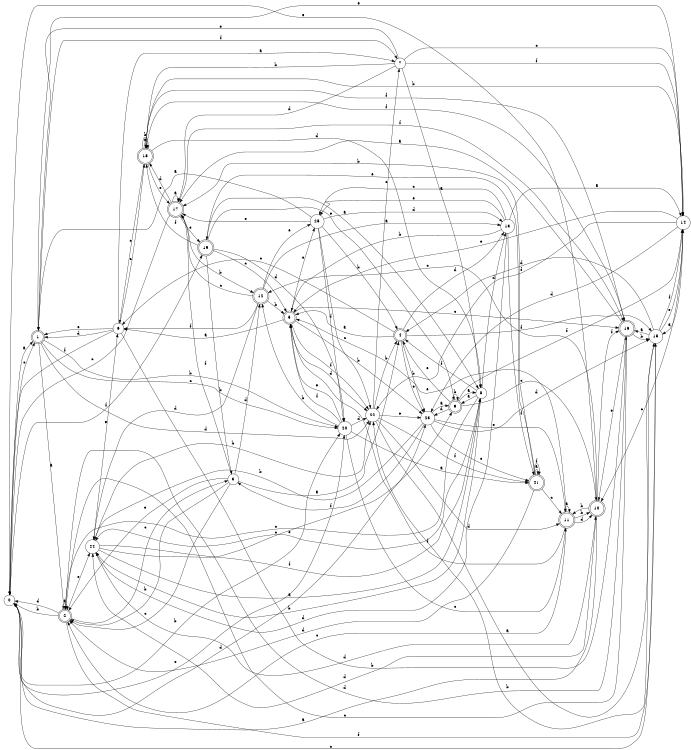 digraph n21_3 {
__start0 [label="" shape="none"];

rankdir=LR;
size="8,5";

s0 [style="filled", color="black", fillcolor="white" shape="circle", label="0"];
s1 [style="rounded,filled", color="black", fillcolor="white" shape="doublecircle", label="1"];
s2 [style="rounded,filled", color="black", fillcolor="white" shape="doublecircle", label="2"];
s3 [style="filled", color="black", fillcolor="white" shape="circle", label="3"];
s4 [style="rounded,filled", color="black", fillcolor="white" shape="doublecircle", label="4"];
s5 [style="rounded,filled", color="black", fillcolor="white" shape="doublecircle", label="5"];
s6 [style="filled", color="black", fillcolor="white" shape="circle", label="6"];
s7 [style="filled", color="black", fillcolor="white" shape="circle", label="7"];
s8 [style="filled", color="black", fillcolor="white" shape="circle", label="8"];
s9 [style="rounded,filled", color="black", fillcolor="white" shape="doublecircle", label="9"];
s10 [style="rounded,filled", color="black", fillcolor="white" shape="doublecircle", label="10"];
s11 [style="rounded,filled", color="black", fillcolor="white" shape="doublecircle", label="11"];
s12 [style="rounded,filled", color="black", fillcolor="white" shape="doublecircle", label="12"];
s13 [style="filled", color="black", fillcolor="white" shape="circle", label="13"];
s14 [style="filled", color="black", fillcolor="white" shape="circle", label="14"];
s15 [style="filled", color="black", fillcolor="white" shape="circle", label="15"];
s16 [style="rounded,filled", color="black", fillcolor="white" shape="doublecircle", label="16"];
s17 [style="rounded,filled", color="black", fillcolor="white" shape="doublecircle", label="17"];
s18 [style="rounded,filled", color="black", fillcolor="white" shape="doublecircle", label="18"];
s19 [style="rounded,filled", color="black", fillcolor="white" shape="doublecircle", label="19"];
s20 [style="filled", color="black", fillcolor="white" shape="circle", label="20"];
s21 [style="rounded,filled", color="black", fillcolor="white" shape="doublecircle", label="21"];
s22 [style="filled", color="black", fillcolor="white" shape="circle", label="22"];
s23 [style="filled", color="black", fillcolor="white" shape="circle", label="23"];
s24 [style="filled", color="black", fillcolor="white" shape="circle", label="24"];
s25 [style="filled", color="black", fillcolor="white" shape="circle", label="25"];
s0 -> s1 [label="a"];
s0 -> s20 [label="b"];
s0 -> s1 [label="c"];
s0 -> s23 [label="d"];
s0 -> s20 [label="e"];
s0 -> s19 [label="f"];
s1 -> s2 [label="a"];
s1 -> s20 [label="b"];
s1 -> s20 [label="c"];
s1 -> s22 [label="d"];
s1 -> s14 [label="e"];
s1 -> s7 [label="f"];
s2 -> s2 [label="a"];
s2 -> s0 [label="b"];
s2 -> s3 [label="c"];
s2 -> s0 [label="d"];
s2 -> s24 [label="e"];
s2 -> s15 [label="f"];
s3 -> s4 [label="a"];
s3 -> s2 [label="b"];
s3 -> s2 [label="c"];
s3 -> s12 [label="d"];
s3 -> s2 [label="e"];
s3 -> s17 [label="f"];
s4 -> s5 [label="a"];
s4 -> s23 [label="b"];
s4 -> s6 [label="c"];
s4 -> s13 [label="d"];
s4 -> s23 [label="e"];
s4 -> s15 [label="f"];
s5 -> s6 [label="a"];
s5 -> s23 [label="b"];
s5 -> s16 [label="c"];
s5 -> s22 [label="d"];
s5 -> s25 [label="e"];
s5 -> s22 [label="f"];
s6 -> s7 [label="a"];
s6 -> s16 [label="b"];
s6 -> s18 [label="c"];
s6 -> s1 [label="d"];
s6 -> s1 [label="e"];
s6 -> s0 [label="f"];
s7 -> s8 [label="a"];
s7 -> s18 [label="b"];
s7 -> s14 [label="c"];
s7 -> s17 [label="d"];
s7 -> s1 [label="e"];
s7 -> s14 [label="f"];
s8 -> s9 [label="a"];
s8 -> s24 [label="b"];
s8 -> s2 [label="c"];
s8 -> s13 [label="d"];
s8 -> s24 [label="e"];
s8 -> s4 [label="f"];
s9 -> s8 [label="a"];
s9 -> s9 [label="b"];
s9 -> s10 [label="c"];
s9 -> s23 [label="d"];
s9 -> s4 [label="e"];
s9 -> s14 [label="f"];
s10 -> s0 [label="a"];
s10 -> s11 [label="b"];
s10 -> s12 [label="c"];
s10 -> s24 [label="d"];
s10 -> s0 [label="e"];
s10 -> s16 [label="f"];
s11 -> s11 [label="a"];
s11 -> s10 [label="b"];
s11 -> s2 [label="c"];
s11 -> s10 [label="d"];
s11 -> s5 [label="e"];
s11 -> s5 [label="f"];
s12 -> s13 [label="a"];
s12 -> s5 [label="b"];
s12 -> s17 [label="c"];
s12 -> s24 [label="d"];
s12 -> s25 [label="e"];
s12 -> s6 [label="f"];
s13 -> s14 [label="a"];
s13 -> s5 [label="b"];
s13 -> s25 [label="c"];
s13 -> s24 [label="d"];
s13 -> s25 [label="e"];
s13 -> s21 [label="f"];
s14 -> s15 [label="a"];
s14 -> s18 [label="b"];
s14 -> s10 [label="c"];
s14 -> s23 [label="d"];
s14 -> s5 [label="e"];
s14 -> s22 [label="f"];
s15 -> s16 [label="a"];
s15 -> s22 [label="b"];
s15 -> s0 [label="c"];
s15 -> s4 [label="d"];
s15 -> s14 [label="e"];
s15 -> s14 [label="f"];
s16 -> s17 [label="a"];
s16 -> s15 [label="b"];
s16 -> s2 [label="c"];
s16 -> s2 [label="d"];
s16 -> s10 [label="e"];
s16 -> s18 [label="f"];
s17 -> s17 [label="a"];
s17 -> s12 [label="b"];
s17 -> s0 [label="c"];
s17 -> s18 [label="d"];
s17 -> s19 [label="e"];
s17 -> s16 [label="f"];
s18 -> s18 [label="a"];
s18 -> s18 [label="b"];
s18 -> s6 [label="c"];
s18 -> s8 [label="d"];
s18 -> s17 [label="e"];
s18 -> s16 [label="f"];
s19 -> s8 [label="a"];
s19 -> s3 [label="b"];
s19 -> s5 [label="c"];
s19 -> s20 [label="d"];
s19 -> s9 [label="e"];
s19 -> s18 [label="f"];
s20 -> s21 [label="a"];
s20 -> s12 [label="b"];
s20 -> s11 [label="c"];
s20 -> s22 [label="d"];
s20 -> s5 [label="e"];
s20 -> s5 [label="f"];
s21 -> s21 [label="a"];
s21 -> s17 [label="b"];
s21 -> s11 [label="c"];
s21 -> s2 [label="d"];
s21 -> s19 [label="e"];
s21 -> s21 [label="f"];
s22 -> s15 [label="a"];
s22 -> s4 [label="b"];
s22 -> s7 [label="c"];
s22 -> s11 [label="d"];
s22 -> s23 [label="e"];
s22 -> s21 [label="f"];
s23 -> s9 [label="a"];
s23 -> s24 [label="b"];
s23 -> s21 [label="c"];
s23 -> s15 [label="d"];
s23 -> s11 [label="e"];
s23 -> s3 [label="f"];
s24 -> s8 [label="a"];
s24 -> s22 [label="b"];
s24 -> s9 [label="c"];
s24 -> s10 [label="d"];
s24 -> s6 [label="e"];
s24 -> s8 [label="f"];
s25 -> s1 [label="a"];
s25 -> s4 [label="b"];
s25 -> s22 [label="c"];
s25 -> s13 [label="d"];
s25 -> s17 [label="e"];
s25 -> s20 [label="f"];

}